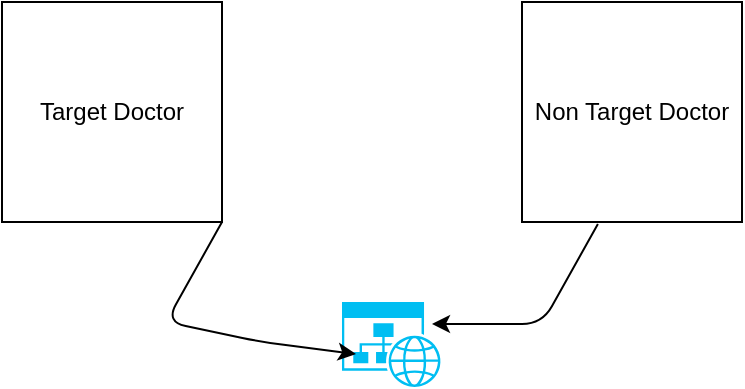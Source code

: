 <mxfile version="15.0.4" type="github">
  <diagram id="1NwKvylYKqytlh_KcuwA" name="Page-1">
    <mxGraphModel dx="1022" dy="404" grid="1" gridSize="10" guides="1" tooltips="1" connect="1" arrows="1" fold="1" page="1" pageScale="1" pageWidth="850" pageHeight="1100" math="0" shadow="0">
      <root>
        <mxCell id="0" />
        <mxCell id="1" parent="0" />
        <mxCell id="4_6SmDx5OLkURn-B1NR8-1" value="Target Doctor" style="whiteSpace=wrap;html=1;aspect=fixed;" vertex="1" parent="1">
          <mxGeometry x="100" y="50" width="110" height="110" as="geometry" />
        </mxCell>
        <mxCell id="4_6SmDx5OLkURn-B1NR8-3" value="Non Target Doctor" style="whiteSpace=wrap;html=1;aspect=fixed;" vertex="1" parent="1">
          <mxGeometry x="360" y="50" width="110" height="110" as="geometry" />
        </mxCell>
        <mxCell id="4_6SmDx5OLkURn-B1NR8-4" value="" style="verticalLabelPosition=bottom;html=1;verticalAlign=top;align=center;strokeColor=none;fillColor=#00BEF2;shape=mxgraph.azure.website_generic;pointerEvents=1;" vertex="1" parent="1">
          <mxGeometry x="270" y="200" width="50" height="42.5" as="geometry" />
        </mxCell>
        <mxCell id="4_6SmDx5OLkURn-B1NR8-7" value="" style="endArrow=classic;html=1;entryX=0.9;entryY=0.259;entryDx=0;entryDy=0;entryPerimeter=0;exitX=0.345;exitY=1.009;exitDx=0;exitDy=0;exitPerimeter=0;" edge="1" parent="1" source="4_6SmDx5OLkURn-B1NR8-3" target="4_6SmDx5OLkURn-B1NR8-4">
          <mxGeometry width="50" height="50" relative="1" as="geometry">
            <mxPoint x="420" y="210" as="sourcePoint" />
            <mxPoint x="470" y="160" as="targetPoint" />
            <Array as="points">
              <mxPoint x="370" y="211" />
            </Array>
          </mxGeometry>
        </mxCell>
        <mxCell id="4_6SmDx5OLkURn-B1NR8-8" value="" style="endArrow=classic;html=1;entryX=0.14;entryY=0.612;entryDx=0;entryDy=0;entryPerimeter=0;exitX=0.345;exitY=1.009;exitDx=0;exitDy=0;exitPerimeter=0;" edge="1" parent="1" target="4_6SmDx5OLkURn-B1NR8-4">
          <mxGeometry width="50" height="50" relative="1" as="geometry">
            <mxPoint x="210.0" y="160" as="sourcePoint" />
            <mxPoint x="127.05" y="210.018" as="targetPoint" />
            <Array as="points">
              <mxPoint x="182.05" y="210.01" />
              <mxPoint x="230" y="220" />
            </Array>
          </mxGeometry>
        </mxCell>
      </root>
    </mxGraphModel>
  </diagram>
</mxfile>
